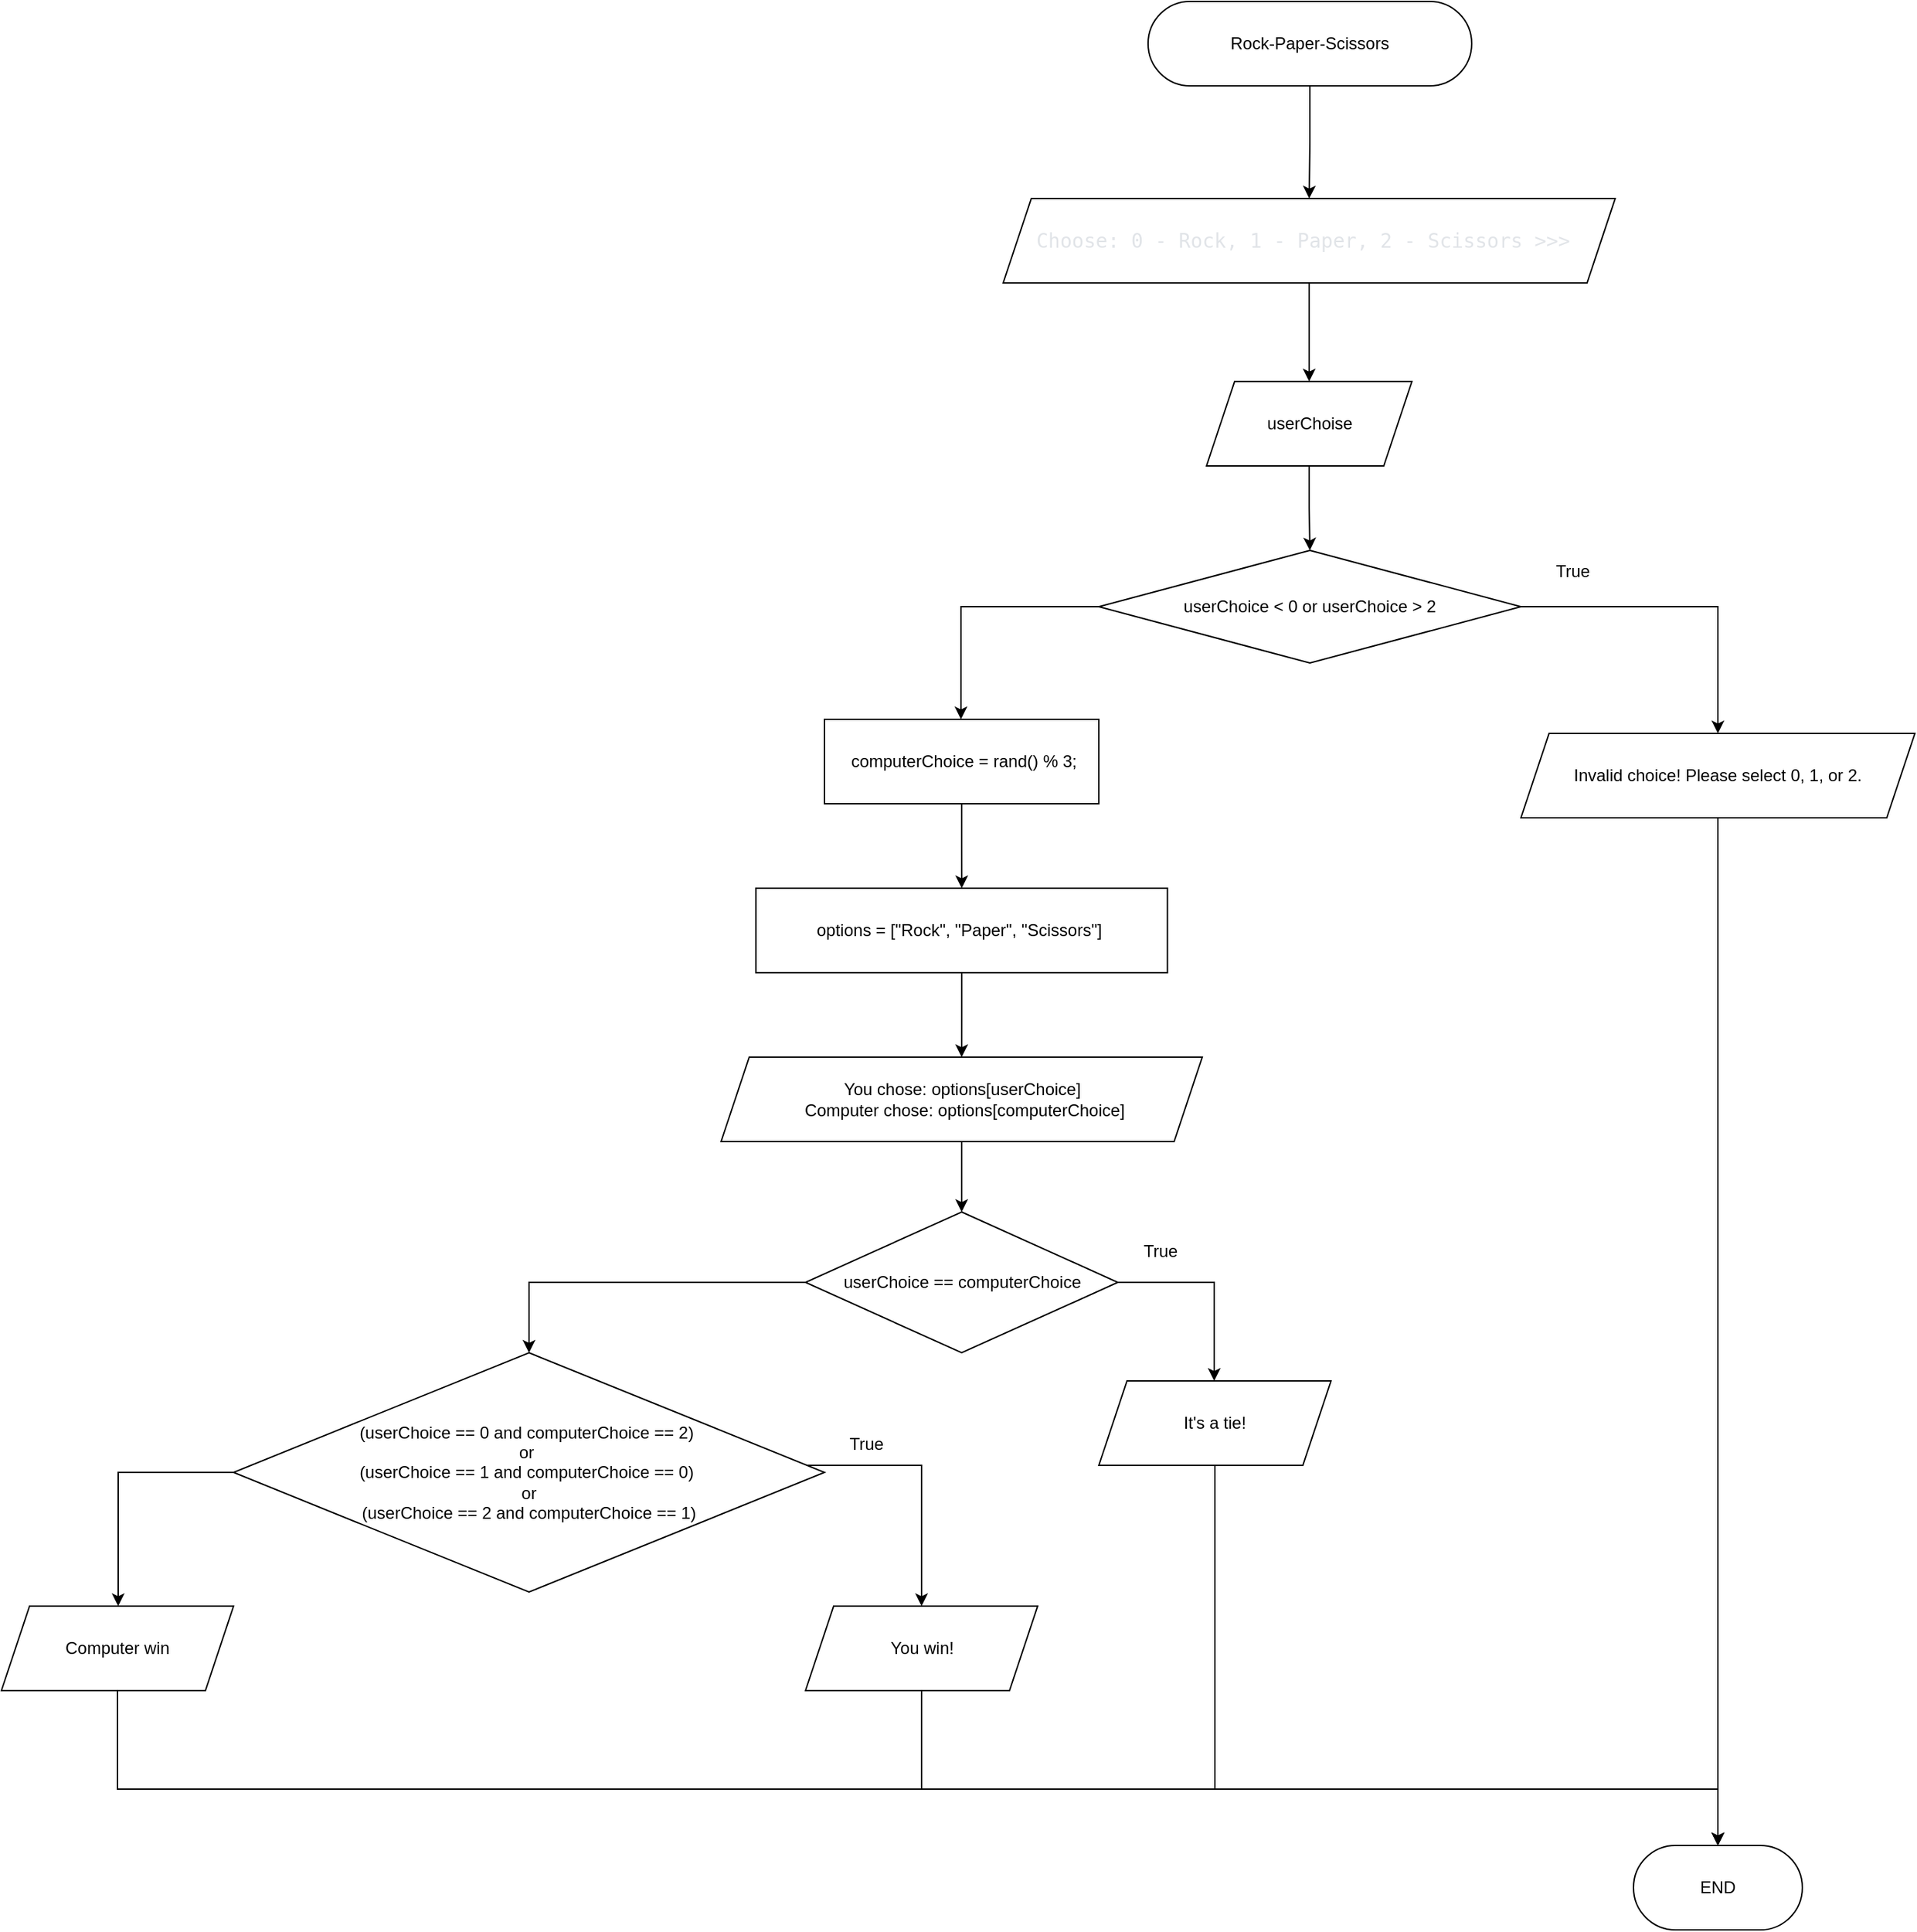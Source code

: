 <mxfile version="26.0.15">
  <diagram name="Page-1" id="6vmmP2_Td_NXPpGqOBu-">
    <mxGraphModel dx="3107" dy="1108" grid="1" gridSize="10" guides="1" tooltips="1" connect="1" arrows="1" fold="1" page="1" pageScale="1" pageWidth="850" pageHeight="1100" math="0" shadow="0">
      <root>
        <mxCell id="0" />
        <mxCell id="1" parent="0" />
        <mxCell id="oEZoo1BHhgpfTI3ZwRdn-4" style="edgeStyle=orthogonalEdgeStyle;rounded=0;orthogonalLoop=1;jettySize=auto;html=1;" edge="1" parent="1" source="oEZoo1BHhgpfTI3ZwRdn-1" target="oEZoo1BHhgpfTI3ZwRdn-2">
          <mxGeometry relative="1" as="geometry" />
        </mxCell>
        <mxCell id="oEZoo1BHhgpfTI3ZwRdn-1" value="Rock-Paper-Scissors" style="rounded=1;whiteSpace=wrap;html=1;arcSize=50;" vertex="1" parent="1">
          <mxGeometry x="310" y="40" width="230" height="60" as="geometry" />
        </mxCell>
        <mxCell id="oEZoo1BHhgpfTI3ZwRdn-7" value="" style="edgeStyle=orthogonalEdgeStyle;rounded=0;orthogonalLoop=1;jettySize=auto;html=1;" edge="1" parent="1" source="oEZoo1BHhgpfTI3ZwRdn-2" target="oEZoo1BHhgpfTI3ZwRdn-6">
          <mxGeometry relative="1" as="geometry" />
        </mxCell>
        <mxCell id="oEZoo1BHhgpfTI3ZwRdn-2" value="&lt;div style=&quot;color: rgb(225, 228, 232); font-family: &amp;quot;Droid Sans Mono&amp;quot;, &amp;quot;monospace&amp;quot;, monospace; font-size: 14px; line-height: 19px; white-space: pre;&quot;&gt;&lt;span&gt;Choose: 0 - Rock, 1 - Paper, 2 - Scissors &amp;gt;&amp;gt;&amp;gt; &lt;/span&gt;&lt;/div&gt;" style="shape=parallelogram;perimeter=parallelogramPerimeter;whiteSpace=wrap;html=1;fixedSize=1;" vertex="1" parent="1">
          <mxGeometry x="207" y="180" width="435" height="60" as="geometry" />
        </mxCell>
        <mxCell id="oEZoo1BHhgpfTI3ZwRdn-9" value="" style="edgeStyle=orthogonalEdgeStyle;rounded=0;orthogonalLoop=1;jettySize=auto;html=1;" edge="1" parent="1" source="oEZoo1BHhgpfTI3ZwRdn-6" target="oEZoo1BHhgpfTI3ZwRdn-8">
          <mxGeometry relative="1" as="geometry" />
        </mxCell>
        <mxCell id="oEZoo1BHhgpfTI3ZwRdn-6" value="userChoise" style="shape=parallelogram;perimeter=parallelogramPerimeter;whiteSpace=wrap;html=1;fixedSize=1;" vertex="1" parent="1">
          <mxGeometry x="351.5" y="310" width="146" height="60" as="geometry" />
        </mxCell>
        <mxCell id="oEZoo1BHhgpfTI3ZwRdn-12" style="edgeStyle=orthogonalEdgeStyle;rounded=0;orthogonalLoop=1;jettySize=auto;html=1;" edge="1" parent="1" source="oEZoo1BHhgpfTI3ZwRdn-8" target="oEZoo1BHhgpfTI3ZwRdn-10">
          <mxGeometry relative="1" as="geometry">
            <Array as="points">
              <mxPoint x="715" y="470" />
            </Array>
          </mxGeometry>
        </mxCell>
        <mxCell id="oEZoo1BHhgpfTI3ZwRdn-15" style="edgeStyle=orthogonalEdgeStyle;rounded=0;orthogonalLoop=1;jettySize=auto;html=1;" edge="1" parent="1" source="oEZoo1BHhgpfTI3ZwRdn-8" target="oEZoo1BHhgpfTI3ZwRdn-14">
          <mxGeometry relative="1" as="geometry">
            <Array as="points">
              <mxPoint x="177" y="470" />
            </Array>
          </mxGeometry>
        </mxCell>
        <mxCell id="oEZoo1BHhgpfTI3ZwRdn-8" value="userChoice &amp;lt; &lt;span class=&quot;hljs-number&quot;&gt;0&lt;/span&gt;&amp;nbsp;or userChoice &amp;gt; &lt;span class=&quot;hljs-number&quot;&gt;2&lt;/span&gt;" style="rhombus;whiteSpace=wrap;html=1;" vertex="1" parent="1">
          <mxGeometry x="275" y="430" width="300" height="80" as="geometry" />
        </mxCell>
        <mxCell id="oEZoo1BHhgpfTI3ZwRdn-36" style="edgeStyle=orthogonalEdgeStyle;rounded=0;orthogonalLoop=1;jettySize=auto;html=1;" edge="1" parent="1" source="oEZoo1BHhgpfTI3ZwRdn-10" target="oEZoo1BHhgpfTI3ZwRdn-35">
          <mxGeometry relative="1" as="geometry" />
        </mxCell>
        <mxCell id="oEZoo1BHhgpfTI3ZwRdn-10" value="&lt;span class=&quot;hljs-string&quot;&gt;Invalid choice! Please select 0, 1, or 2.&lt;/span&gt;" style="shape=parallelogram;perimeter=parallelogramPerimeter;whiteSpace=wrap;html=1;fixedSize=1;" vertex="1" parent="1">
          <mxGeometry x="575" y="560" width="280" height="60" as="geometry" />
        </mxCell>
        <mxCell id="oEZoo1BHhgpfTI3ZwRdn-13" value="True" style="text;html=1;align=center;verticalAlign=middle;whiteSpace=wrap;rounded=0;" vertex="1" parent="1">
          <mxGeometry x="582" y="430" width="60" height="30" as="geometry" />
        </mxCell>
        <mxCell id="oEZoo1BHhgpfTI3ZwRdn-17" value="" style="edgeStyle=orthogonalEdgeStyle;rounded=0;orthogonalLoop=1;jettySize=auto;html=1;" edge="1" parent="1" source="oEZoo1BHhgpfTI3ZwRdn-14" target="oEZoo1BHhgpfTI3ZwRdn-16">
          <mxGeometry relative="1" as="geometry" />
        </mxCell>
        <mxCell id="oEZoo1BHhgpfTI3ZwRdn-14" value="&amp;nbsp;computerChoice = rand() % &lt;span class=&quot;hljs-number&quot;&gt;3&lt;/span&gt;;" style="rounded=0;whiteSpace=wrap;html=1;" vertex="1" parent="1">
          <mxGeometry x="80" y="550" width="195" height="60" as="geometry" />
        </mxCell>
        <mxCell id="oEZoo1BHhgpfTI3ZwRdn-19" value="" style="edgeStyle=orthogonalEdgeStyle;rounded=0;orthogonalLoop=1;jettySize=auto;html=1;" edge="1" parent="1" source="oEZoo1BHhgpfTI3ZwRdn-16" target="oEZoo1BHhgpfTI3ZwRdn-18">
          <mxGeometry relative="1" as="geometry" />
        </mxCell>
        <mxCell id="oEZoo1BHhgpfTI3ZwRdn-16" value="options = [&lt;span class=&quot;hljs-string&quot;&gt;&quot;Rock&quot;&lt;/span&gt;, &lt;span class=&quot;hljs-string&quot;&gt;&quot;Paper&quot;&lt;/span&gt;, &lt;span class=&quot;hljs-string&quot;&gt;&quot;Scissors&quot;]&amp;nbsp;&lt;/span&gt;" style="rounded=0;whiteSpace=wrap;html=1;" vertex="1" parent="1">
          <mxGeometry x="31.25" y="670" width="292.5" height="60" as="geometry" />
        </mxCell>
        <mxCell id="oEZoo1BHhgpfTI3ZwRdn-22" value="" style="edgeStyle=orthogonalEdgeStyle;rounded=0;orthogonalLoop=1;jettySize=auto;html=1;" edge="1" parent="1" source="oEZoo1BHhgpfTI3ZwRdn-18" target="oEZoo1BHhgpfTI3ZwRdn-21">
          <mxGeometry relative="1" as="geometry" />
        </mxCell>
        <mxCell id="oEZoo1BHhgpfTI3ZwRdn-18" value="&lt;span class=&quot;hljs-string&quot;&gt;You chose: &lt;/span&gt;options[userChoice]&lt;br&gt;&amp;nbsp;&lt;span class=&quot;hljs-string&quot;&gt;Computer chose:&lt;/span&gt;&amp;nbsp;options[computerChoice]" style="shape=parallelogram;perimeter=parallelogramPerimeter;whiteSpace=wrap;html=1;fixedSize=1;" vertex="1" parent="1">
          <mxGeometry x="6.5" y="790" width="342" height="60" as="geometry" />
        </mxCell>
        <mxCell id="oEZoo1BHhgpfTI3ZwRdn-24" style="edgeStyle=orthogonalEdgeStyle;rounded=0;orthogonalLoop=1;jettySize=auto;html=1;" edge="1" parent="1" source="oEZoo1BHhgpfTI3ZwRdn-21" target="oEZoo1BHhgpfTI3ZwRdn-23">
          <mxGeometry relative="1" as="geometry">
            <Array as="points">
              <mxPoint x="357" y="950" />
            </Array>
          </mxGeometry>
        </mxCell>
        <mxCell id="oEZoo1BHhgpfTI3ZwRdn-26" style="edgeStyle=orthogonalEdgeStyle;rounded=0;orthogonalLoop=1;jettySize=auto;html=1;entryX=0.5;entryY=0;entryDx=0;entryDy=0;" edge="1" parent="1" source="oEZoo1BHhgpfTI3ZwRdn-21" target="oEZoo1BHhgpfTI3ZwRdn-25">
          <mxGeometry relative="1" as="geometry">
            <Array as="points">
              <mxPoint x="-130" y="950" />
            </Array>
          </mxGeometry>
        </mxCell>
        <mxCell id="oEZoo1BHhgpfTI3ZwRdn-21" value="userChoice == computerChoice" style="rhombus;whiteSpace=wrap;html=1;" vertex="1" parent="1">
          <mxGeometry x="66.5" y="900" width="222" height="100" as="geometry" />
        </mxCell>
        <mxCell id="oEZoo1BHhgpfTI3ZwRdn-39" style="edgeStyle=orthogonalEdgeStyle;rounded=0;orthogonalLoop=1;jettySize=auto;html=1;entryX=0.5;entryY=0;entryDx=0;entryDy=0;" edge="1" parent="1" source="oEZoo1BHhgpfTI3ZwRdn-23" target="oEZoo1BHhgpfTI3ZwRdn-35">
          <mxGeometry relative="1" as="geometry">
            <Array as="points">
              <mxPoint x="357" y="1310" />
              <mxPoint x="715" y="1310" />
            </Array>
          </mxGeometry>
        </mxCell>
        <mxCell id="oEZoo1BHhgpfTI3ZwRdn-23" value="It&#39;s a tie!" style="shape=parallelogram;perimeter=parallelogramPerimeter;whiteSpace=wrap;html=1;fixedSize=1;" vertex="1" parent="1">
          <mxGeometry x="275" y="1020" width="165" height="60" as="geometry" />
        </mxCell>
        <mxCell id="oEZoo1BHhgpfTI3ZwRdn-30" style="edgeStyle=orthogonalEdgeStyle;rounded=0;orthogonalLoop=1;jettySize=auto;html=1;" edge="1" parent="1" source="oEZoo1BHhgpfTI3ZwRdn-25" target="oEZoo1BHhgpfTI3ZwRdn-29">
          <mxGeometry relative="1" as="geometry">
            <Array as="points">
              <mxPoint x="149" y="1080" />
            </Array>
          </mxGeometry>
        </mxCell>
        <mxCell id="oEZoo1BHhgpfTI3ZwRdn-32" style="edgeStyle=orthogonalEdgeStyle;rounded=0;orthogonalLoop=1;jettySize=auto;html=1;" edge="1" parent="1" source="oEZoo1BHhgpfTI3ZwRdn-25" target="oEZoo1BHhgpfTI3ZwRdn-31">
          <mxGeometry relative="1" as="geometry">
            <Array as="points">
              <mxPoint x="-422" y="1085" />
            </Array>
          </mxGeometry>
        </mxCell>
        <mxCell id="oEZoo1BHhgpfTI3ZwRdn-25" value="(userChoice == &lt;span class=&quot;hljs-number&quot;&gt;0&lt;/span&gt;&amp;nbsp;and computerChoice == &lt;span class=&quot;hljs-number&quot;&gt;2&lt;/span&gt;)&amp;nbsp;&lt;div&gt;&lt;span style=&quot;background-color: transparent; color: light-dark(rgb(0, 0, 0), rgb(255, 255, 255));&quot;&gt;or&amp;nbsp;&lt;/span&gt;&lt;div&gt;(userChoice == &lt;span class=&quot;hljs-number&quot;&gt;1 and&amp;nbsp;&lt;/span&gt;computerChoice == &lt;span class=&quot;hljs-number&quot;&gt;0&lt;/span&gt;)&amp;nbsp;&lt;br&gt;or&lt;br&gt;               (userChoice == &lt;span class=&quot;hljs-number&quot;&gt;2 and&lt;/span&gt;&amp;nbsp;computerChoice == &lt;span class=&quot;hljs-number&quot;&gt;1&lt;/span&gt;)&lt;/div&gt;&lt;/div&gt;" style="rhombus;whiteSpace=wrap;html=1;" vertex="1" parent="1">
          <mxGeometry x="-340" y="1000" width="420" height="170" as="geometry" />
        </mxCell>
        <mxCell id="oEZoo1BHhgpfTI3ZwRdn-40" style="edgeStyle=orthogonalEdgeStyle;rounded=0;orthogonalLoop=1;jettySize=auto;html=1;entryX=0.5;entryY=0;entryDx=0;entryDy=0;" edge="1" parent="1" source="oEZoo1BHhgpfTI3ZwRdn-29" target="oEZoo1BHhgpfTI3ZwRdn-35">
          <mxGeometry relative="1" as="geometry">
            <Array as="points">
              <mxPoint x="149" y="1310" />
              <mxPoint x="715" y="1310" />
            </Array>
          </mxGeometry>
        </mxCell>
        <mxCell id="oEZoo1BHhgpfTI3ZwRdn-29" value="&lt;span style=&quot;text-align: left;&quot;&gt;You win!&lt;/span&gt;" style="shape=parallelogram;perimeter=parallelogramPerimeter;whiteSpace=wrap;html=1;fixedSize=1;" vertex="1" parent="1">
          <mxGeometry x="66.5" y="1180" width="165" height="60" as="geometry" />
        </mxCell>
        <mxCell id="oEZoo1BHhgpfTI3ZwRdn-41" style="edgeStyle=orthogonalEdgeStyle;rounded=0;orthogonalLoop=1;jettySize=auto;html=1;entryX=0.5;entryY=0;entryDx=0;entryDy=0;" edge="1" parent="1" source="oEZoo1BHhgpfTI3ZwRdn-31" target="oEZoo1BHhgpfTI3ZwRdn-35">
          <mxGeometry relative="1" as="geometry">
            <Array as="points">
              <mxPoint x="-422" y="1310" />
              <mxPoint x="715" y="1310" />
            </Array>
          </mxGeometry>
        </mxCell>
        <mxCell id="oEZoo1BHhgpfTI3ZwRdn-31" value="&lt;div style=&quot;text-align: left;&quot;&gt;&lt;span style=&quot;background-color: transparent; color: light-dark(rgb(0, 0, 0), rgb(255, 255, 255));&quot;&gt;Computer win&lt;/span&gt;&lt;/div&gt;" style="shape=parallelogram;perimeter=parallelogramPerimeter;whiteSpace=wrap;html=1;fixedSize=1;" vertex="1" parent="1">
          <mxGeometry x="-505" y="1180" width="165" height="60" as="geometry" />
        </mxCell>
        <mxCell id="oEZoo1BHhgpfTI3ZwRdn-33" value="True" style="text;html=1;align=center;verticalAlign=middle;whiteSpace=wrap;rounded=0;" vertex="1" parent="1">
          <mxGeometry x="80" y="1050" width="60" height="30" as="geometry" />
        </mxCell>
        <mxCell id="oEZoo1BHhgpfTI3ZwRdn-34" value="True" style="text;html=1;align=center;verticalAlign=middle;whiteSpace=wrap;rounded=0;" vertex="1" parent="1">
          <mxGeometry x="288.5" y="910" width="60" height="35" as="geometry" />
        </mxCell>
        <mxCell id="oEZoo1BHhgpfTI3ZwRdn-35" value="END" style="rounded=1;whiteSpace=wrap;html=1;arcSize=50;" vertex="1" parent="1">
          <mxGeometry x="655" y="1350" width="120" height="60" as="geometry" />
        </mxCell>
      </root>
    </mxGraphModel>
  </diagram>
</mxfile>
